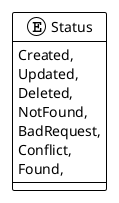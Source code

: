 @startuml
!theme plain
enum Status {
    Created,
    Updated,
    Deleted,
    NotFound,
    BadRequest,
    Conflict,
    Found,
}
@enduml
